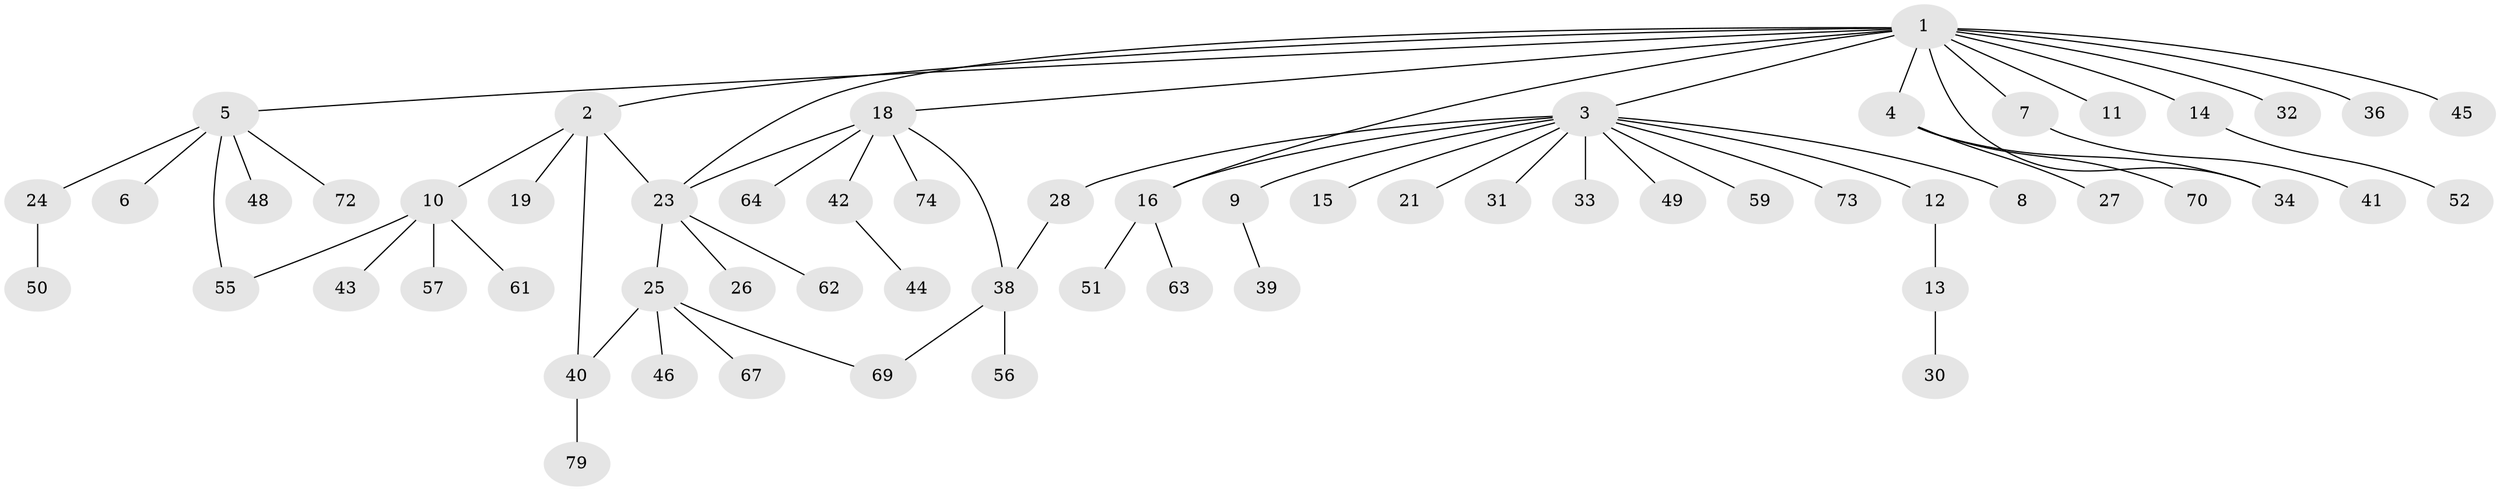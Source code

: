 // original degree distribution, {15: 0.0125, 5: 0.025, 13: 0.0125, 4: 0.0375, 7: 0.0375, 2: 0.225, 1: 0.575, 6: 0.0125, 3: 0.0625}
// Generated by graph-tools (version 1.1) at 2025/11/02/27/25 16:11:12]
// undirected, 60 vertices, 67 edges
graph export_dot {
graph [start="1"]
  node [color=gray90,style=filled];
  1 [super="+20"];
  2;
  3 [super="+35"];
  4;
  5 [super="+22"];
  6 [super="+80"];
  7;
  8;
  9 [super="+37"];
  10 [super="+17"];
  11;
  12;
  13 [super="+65"];
  14;
  15;
  16 [super="+68"];
  18 [super="+71"];
  19;
  21;
  23 [super="+53"];
  24;
  25 [super="+29"];
  26;
  27;
  28 [super="+66"];
  30;
  31 [super="+77"];
  32;
  33;
  34 [super="+60"];
  36 [super="+47"];
  38 [super="+78"];
  39;
  40 [super="+76"];
  41;
  42 [super="+54"];
  43;
  44;
  45;
  46;
  48;
  49;
  50;
  51;
  52;
  55 [super="+58"];
  56;
  57;
  59;
  61;
  62;
  63;
  64;
  67;
  69;
  70;
  72 [super="+75"];
  73;
  74;
  79;
  1 -- 2;
  1 -- 3;
  1 -- 4;
  1 -- 5;
  1 -- 7;
  1 -- 11;
  1 -- 14;
  1 -- 18;
  1 -- 23;
  1 -- 32;
  1 -- 34;
  1 -- 36;
  1 -- 45;
  1 -- 16;
  2 -- 10;
  2 -- 19;
  2 -- 23;
  2 -- 40;
  3 -- 8;
  3 -- 9;
  3 -- 12;
  3 -- 15;
  3 -- 16;
  3 -- 21;
  3 -- 28;
  3 -- 31;
  3 -- 33;
  3 -- 59;
  3 -- 73;
  3 -- 49;
  4 -- 27;
  4 -- 34;
  4 -- 70;
  5 -- 6;
  5 -- 24;
  5 -- 48;
  5 -- 72;
  5 -- 55;
  7 -- 41;
  9 -- 39;
  10 -- 43;
  10 -- 55;
  10 -- 57;
  10 -- 61;
  12 -- 13;
  13 -- 30;
  14 -- 52;
  16 -- 51;
  16 -- 63;
  18 -- 23;
  18 -- 38;
  18 -- 42;
  18 -- 64;
  18 -- 74;
  23 -- 25;
  23 -- 26;
  23 -- 62;
  24 -- 50;
  25 -- 46;
  25 -- 67;
  25 -- 69;
  25 -- 40;
  28 -- 38;
  38 -- 56;
  38 -- 69;
  40 -- 79;
  42 -- 44;
}
